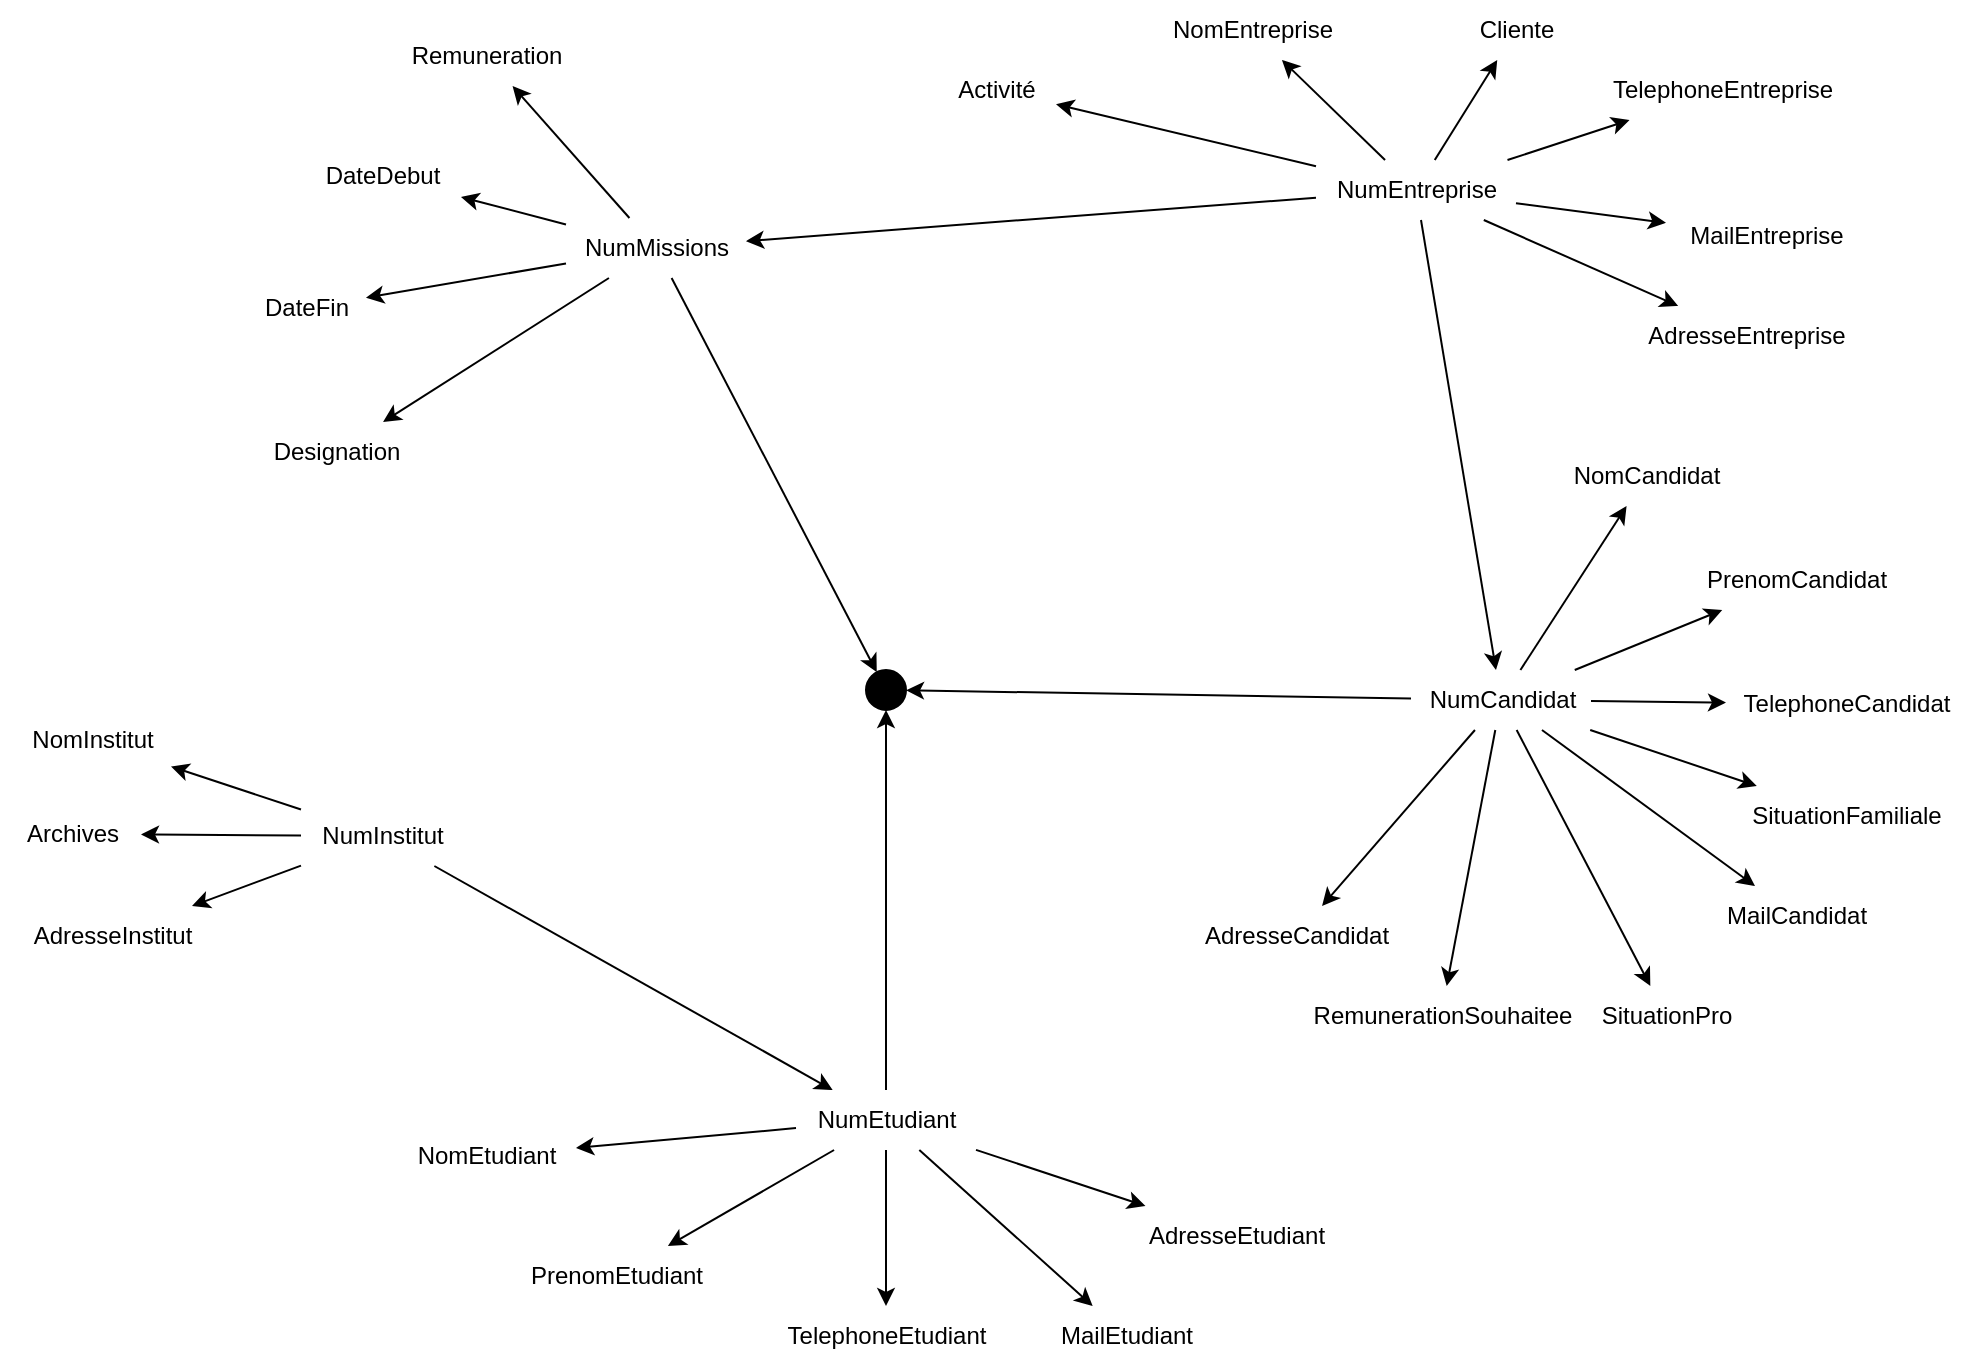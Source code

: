 <mxfile version="24.7.17">
  <diagram name="Page-1" id="irMvVU7EOaaapZmoeU0T">
    <mxGraphModel dx="1802" dy="818" grid="1" gridSize="10" guides="1" tooltips="1" connect="1" arrows="1" fold="1" page="1" pageScale="1" pageWidth="1169" pageHeight="827" math="0" shadow="0">
      <root>
        <mxCell id="0" />
        <mxCell id="1" parent="0" />
        <mxCell id="OyEkZRI3-20rRGDWFfCl-2" value="NumEntreprise" style="text;html=1;align=center;verticalAlign=middle;resizable=0;points=[];autosize=1;strokeColor=none;fillColor=none;" parent="1" vertex="1">
          <mxGeometry x="695" y="97" width="100" height="30" as="geometry" />
        </mxCell>
        <mxCell id="OyEkZRI3-20rRGDWFfCl-3" value="NomEntreprise" style="text;html=1;align=center;verticalAlign=middle;resizable=0;points=[];autosize=1;strokeColor=none;fillColor=none;" parent="1" vertex="1">
          <mxGeometry x="612.5" y="17" width="100" height="30" as="geometry" />
        </mxCell>
        <mxCell id="OyEkZRI3-20rRGDWFfCl-6" value="Activité" style="text;html=1;align=center;verticalAlign=middle;resizable=0;points=[];autosize=1;strokeColor=none;fillColor=none;" parent="1" vertex="1">
          <mxGeometry x="505" y="47" width="60" height="30" as="geometry" />
        </mxCell>
        <mxCell id="OyEkZRI3-20rRGDWFfCl-7" value="TelephoneEntreprise" style="text;html=1;align=center;verticalAlign=middle;resizable=0;points=[];autosize=1;strokeColor=none;fillColor=none;" parent="1" vertex="1">
          <mxGeometry x="832.5" y="47" width="130" height="30" as="geometry" />
        </mxCell>
        <mxCell id="OyEkZRI3-20rRGDWFfCl-8" value="Cliente" style="text;html=1;align=center;verticalAlign=middle;resizable=0;points=[];autosize=1;strokeColor=none;fillColor=none;" parent="1" vertex="1">
          <mxGeometry x="765" y="17" width="60" height="30" as="geometry" />
        </mxCell>
        <mxCell id="OyEkZRI3-20rRGDWFfCl-11" value="" style="endArrow=classic;html=1;rounded=0;" parent="1" source="OyEkZRI3-20rRGDWFfCl-2" target="OyEkZRI3-20rRGDWFfCl-3" edge="1">
          <mxGeometry width="50" height="50" relative="1" as="geometry">
            <mxPoint x="775" y="442" as="sourcePoint" />
            <mxPoint x="825" y="392" as="targetPoint" />
          </mxGeometry>
        </mxCell>
        <mxCell id="OyEkZRI3-20rRGDWFfCl-12" value="" style="endArrow=classic;html=1;rounded=0;" parent="1" source="OyEkZRI3-20rRGDWFfCl-2" target="OyEkZRI3-20rRGDWFfCl-6" edge="1">
          <mxGeometry width="50" height="50" relative="1" as="geometry">
            <mxPoint x="775" y="442" as="sourcePoint" />
            <mxPoint x="825" y="392" as="targetPoint" />
          </mxGeometry>
        </mxCell>
        <mxCell id="OyEkZRI3-20rRGDWFfCl-13" value="" style="endArrow=classic;html=1;rounded=0;" parent="1" source="OyEkZRI3-20rRGDWFfCl-2" target="OyEkZRI3-20rRGDWFfCl-7" edge="1">
          <mxGeometry width="50" height="50" relative="1" as="geometry">
            <mxPoint x="485" y="432" as="sourcePoint" />
            <mxPoint x="535" y="382" as="targetPoint" />
          </mxGeometry>
        </mxCell>
        <mxCell id="OyEkZRI3-20rRGDWFfCl-14" value="" style="endArrow=classic;html=1;rounded=0;" parent="1" source="OyEkZRI3-20rRGDWFfCl-2" target="OyEkZRI3-20rRGDWFfCl-8" edge="1">
          <mxGeometry width="50" height="50" relative="1" as="geometry">
            <mxPoint x="485" y="292" as="sourcePoint" />
            <mxPoint x="485" y="442" as="targetPoint" />
          </mxGeometry>
        </mxCell>
        <mxCell id="OyEkZRI3-20rRGDWFfCl-15" value="&lt;div&gt;NumCandidat&lt;/div&gt;" style="text;html=1;align=center;verticalAlign=middle;resizable=0;points=[];autosize=1;strokeColor=none;fillColor=none;" parent="1" vertex="1">
          <mxGeometry x="742.5" y="352" width="90" height="30" as="geometry" />
        </mxCell>
        <mxCell id="OyEkZRI3-20rRGDWFfCl-16" value="&lt;div&gt;NomCandidat&lt;/div&gt;" style="text;html=1;align=center;verticalAlign=middle;resizable=0;points=[];autosize=1;strokeColor=none;fillColor=none;" parent="1" vertex="1">
          <mxGeometry x="815" y="240" width="90" height="30" as="geometry" />
        </mxCell>
        <mxCell id="OyEkZRI3-20rRGDWFfCl-17" value="PrenomCandidat" style="text;html=1;align=center;verticalAlign=middle;resizable=0;points=[];autosize=1;strokeColor=none;fillColor=none;" parent="1" vertex="1">
          <mxGeometry x="880" y="292" width="110" height="30" as="geometry" />
        </mxCell>
        <mxCell id="OyEkZRI3-20rRGDWFfCl-18" value="TelephoneCandidat" style="text;html=1;align=center;verticalAlign=middle;resizable=0;points=[];autosize=1;strokeColor=none;fillColor=none;" parent="1" vertex="1">
          <mxGeometry x="900" y="354" width="120" height="30" as="geometry" />
        </mxCell>
        <mxCell id="OyEkZRI3-20rRGDWFfCl-19" value="MailCandidat" style="text;html=1;align=center;verticalAlign=middle;resizable=0;points=[];autosize=1;strokeColor=none;fillColor=none;" parent="1" vertex="1">
          <mxGeometry x="890" y="460" width="90" height="30" as="geometry" />
        </mxCell>
        <mxCell id="OyEkZRI3-20rRGDWFfCl-20" value="SituationFamiliale" style="text;html=1;align=center;verticalAlign=middle;resizable=0;points=[];autosize=1;strokeColor=none;fillColor=none;" parent="1" vertex="1">
          <mxGeometry x="905" y="410" width="110" height="30" as="geometry" />
        </mxCell>
        <mxCell id="OyEkZRI3-20rRGDWFfCl-22" value="SituationPro" style="text;html=1;align=center;verticalAlign=middle;resizable=0;points=[];autosize=1;strokeColor=none;fillColor=none;" parent="1" vertex="1">
          <mxGeometry x="825" y="510" width="90" height="30" as="geometry" />
        </mxCell>
        <mxCell id="OyEkZRI3-20rRGDWFfCl-23" value="RemunerationSouhaitee" style="text;html=1;align=center;verticalAlign=middle;resizable=0;points=[];autosize=1;strokeColor=none;fillColor=none;" parent="1" vertex="1">
          <mxGeometry x="682.5" y="510" width="150" height="30" as="geometry" />
        </mxCell>
        <mxCell id="OyEkZRI3-20rRGDWFfCl-25" value="" style="endArrow=classic;html=1;rounded=0;" parent="1" source="OyEkZRI3-20rRGDWFfCl-15" target="OyEkZRI3-20rRGDWFfCl-16" edge="1">
          <mxGeometry width="50" height="50" relative="1" as="geometry">
            <mxPoint x="1120" y="484" as="sourcePoint" />
            <mxPoint x="1170" y="434" as="targetPoint" />
          </mxGeometry>
        </mxCell>
        <mxCell id="OyEkZRI3-20rRGDWFfCl-26" value="" style="endArrow=classic;html=1;rounded=0;" parent="1" source="OyEkZRI3-20rRGDWFfCl-15" target="OyEkZRI3-20rRGDWFfCl-17" edge="1">
          <mxGeometry width="50" height="50" relative="1" as="geometry">
            <mxPoint x="844" y="524" as="sourcePoint" />
            <mxPoint x="870" y="614" as="targetPoint" />
          </mxGeometry>
        </mxCell>
        <mxCell id="OyEkZRI3-20rRGDWFfCl-27" value="" style="endArrow=classic;html=1;rounded=0;" parent="1" source="OyEkZRI3-20rRGDWFfCl-15" target="OyEkZRI3-20rRGDWFfCl-18" edge="1">
          <mxGeometry width="50" height="50" relative="1" as="geometry">
            <mxPoint x="1120" y="484" as="sourcePoint" />
            <mxPoint x="1170" y="434" as="targetPoint" />
          </mxGeometry>
        </mxCell>
        <mxCell id="OyEkZRI3-20rRGDWFfCl-28" value="" style="endArrow=classic;html=1;rounded=0;" parent="1" source="OyEkZRI3-20rRGDWFfCl-15" target="OyEkZRI3-20rRGDWFfCl-19" edge="1">
          <mxGeometry width="50" height="50" relative="1" as="geometry">
            <mxPoint x="1120" y="484" as="sourcePoint" />
            <mxPoint x="1170" y="434" as="targetPoint" />
          </mxGeometry>
        </mxCell>
        <mxCell id="OyEkZRI3-20rRGDWFfCl-29" value="" style="endArrow=classic;html=1;rounded=0;" parent="1" source="OyEkZRI3-20rRGDWFfCl-15" target="OyEkZRI3-20rRGDWFfCl-20" edge="1">
          <mxGeometry width="50" height="50" relative="1" as="geometry">
            <mxPoint x="1120" y="484" as="sourcePoint" />
            <mxPoint x="1170" y="434" as="targetPoint" />
          </mxGeometry>
        </mxCell>
        <mxCell id="OyEkZRI3-20rRGDWFfCl-31" value="" style="endArrow=classic;html=1;rounded=0;" parent="1" source="OyEkZRI3-20rRGDWFfCl-15" target="OyEkZRI3-20rRGDWFfCl-22" edge="1">
          <mxGeometry width="50" height="50" relative="1" as="geometry">
            <mxPoint x="1120" y="484" as="sourcePoint" />
            <mxPoint x="1170" y="434" as="targetPoint" />
          </mxGeometry>
        </mxCell>
        <mxCell id="OyEkZRI3-20rRGDWFfCl-32" value="" style="endArrow=classic;html=1;rounded=0;" parent="1" source="OyEkZRI3-20rRGDWFfCl-15" target="OyEkZRI3-20rRGDWFfCl-23" edge="1">
          <mxGeometry width="50" height="50" relative="1" as="geometry">
            <mxPoint x="1120" y="484" as="sourcePoint" />
            <mxPoint x="1170" y="434" as="targetPoint" />
          </mxGeometry>
        </mxCell>
        <mxCell id="OyEkZRI3-20rRGDWFfCl-33" value="MailEntreprise" style="text;html=1;align=center;verticalAlign=middle;resizable=0;points=[];autosize=1;strokeColor=none;fillColor=none;" parent="1" vertex="1">
          <mxGeometry x="870" y="120" width="100" height="30" as="geometry" />
        </mxCell>
        <mxCell id="OyEkZRI3-20rRGDWFfCl-34" value="" style="endArrow=classic;html=1;rounded=0;" parent="1" source="OyEkZRI3-20rRGDWFfCl-2" target="OyEkZRI3-20rRGDWFfCl-33" edge="1">
          <mxGeometry width="50" height="50" relative="1" as="geometry">
            <mxPoint x="775" y="392" as="sourcePoint" />
            <mxPoint x="825" y="342" as="targetPoint" />
          </mxGeometry>
        </mxCell>
        <mxCell id="OyEkZRI3-20rRGDWFfCl-35" value="&lt;div&gt;NumEtudiant&lt;/div&gt;" style="text;html=1;align=center;verticalAlign=middle;resizable=0;points=[];autosize=1;strokeColor=none;fillColor=none;" parent="1" vertex="1">
          <mxGeometry x="435" y="562" width="90" height="30" as="geometry" />
        </mxCell>
        <mxCell id="OyEkZRI3-20rRGDWFfCl-36" value="NomEtudiant" style="text;html=1;align=center;verticalAlign=middle;resizable=0;points=[];autosize=1;strokeColor=none;fillColor=none;" parent="1" vertex="1">
          <mxGeometry x="235" y="580" width="90" height="30" as="geometry" />
        </mxCell>
        <mxCell id="OyEkZRI3-20rRGDWFfCl-37" value="PrenomEtudiant" style="text;html=1;align=center;verticalAlign=middle;resizable=0;points=[];autosize=1;strokeColor=none;fillColor=none;" parent="1" vertex="1">
          <mxGeometry x="290" y="640" width="110" height="30" as="geometry" />
        </mxCell>
        <mxCell id="OyEkZRI3-20rRGDWFfCl-38" value="TelephoneEtudiant" style="text;html=1;align=center;verticalAlign=middle;resizable=0;points=[];autosize=1;strokeColor=none;fillColor=none;" parent="1" vertex="1">
          <mxGeometry x="420" y="670" width="120" height="30" as="geometry" />
        </mxCell>
        <mxCell id="OyEkZRI3-20rRGDWFfCl-39" value="MailEtudiant" style="text;html=1;align=center;verticalAlign=middle;resizable=0;points=[];autosize=1;strokeColor=none;fillColor=none;" parent="1" vertex="1">
          <mxGeometry x="555" y="670" width="90" height="30" as="geometry" />
        </mxCell>
        <mxCell id="OyEkZRI3-20rRGDWFfCl-42" value="" style="endArrow=classic;html=1;rounded=0;" parent="1" source="OyEkZRI3-20rRGDWFfCl-35" target="OyEkZRI3-20rRGDWFfCl-36" edge="1">
          <mxGeometry width="50" height="50" relative="1" as="geometry">
            <mxPoint x="415" y="692" as="sourcePoint" />
            <mxPoint x="465" y="642" as="targetPoint" />
          </mxGeometry>
        </mxCell>
        <mxCell id="OyEkZRI3-20rRGDWFfCl-43" value="" style="endArrow=classic;html=1;rounded=0;" parent="1" source="OyEkZRI3-20rRGDWFfCl-35" target="OyEkZRI3-20rRGDWFfCl-37" edge="1">
          <mxGeometry width="50" height="50" relative="1" as="geometry">
            <mxPoint x="415" y="692" as="sourcePoint" />
            <mxPoint x="337.5" y="568.342" as="targetPoint" />
          </mxGeometry>
        </mxCell>
        <mxCell id="OyEkZRI3-20rRGDWFfCl-44" value="" style="endArrow=classic;html=1;rounded=0;" parent="1" source="OyEkZRI3-20rRGDWFfCl-35" target="OyEkZRI3-20rRGDWFfCl-38" edge="1">
          <mxGeometry width="50" height="50" relative="1" as="geometry">
            <mxPoint x="539" y="706" as="sourcePoint" />
            <mxPoint x="610" y="690" as="targetPoint" />
          </mxGeometry>
        </mxCell>
        <mxCell id="OyEkZRI3-20rRGDWFfCl-45" value="" style="endArrow=classic;html=1;rounded=0;" parent="1" source="OyEkZRI3-20rRGDWFfCl-35" target="OyEkZRI3-20rRGDWFfCl-39" edge="1">
          <mxGeometry width="50" height="50" relative="1" as="geometry">
            <mxPoint x="549" y="716" as="sourcePoint" />
            <mxPoint x="620" y="700" as="targetPoint" />
          </mxGeometry>
        </mxCell>
        <mxCell id="OyEkZRI3-20rRGDWFfCl-47" value="NumInstitut" style="text;html=1;align=center;verticalAlign=middle;resizable=0;points=[];autosize=1;strokeColor=none;fillColor=none;" parent="1" vertex="1">
          <mxGeometry x="187.5" y="420" width="80" height="30" as="geometry" />
        </mxCell>
        <mxCell id="292yDI0gEvVVNK8xWTtN-1" value="NomInstitut" style="text;html=1;align=center;verticalAlign=middle;resizable=0;points=[];autosize=1;strokeColor=none;fillColor=none;" parent="1" vertex="1">
          <mxGeometry x="42.5" y="372" width="80" height="30" as="geometry" />
        </mxCell>
        <mxCell id="292yDI0gEvVVNK8xWTtN-2" value="&lt;div&gt;AdresseInstitut&lt;/div&gt;" style="text;html=1;align=center;verticalAlign=middle;resizable=0;points=[];autosize=1;strokeColor=none;fillColor=none;" parent="1" vertex="1">
          <mxGeometry x="42.5" y="470" width="100" height="30" as="geometry" />
        </mxCell>
        <mxCell id="292yDI0gEvVVNK8xWTtN-3" value="&lt;div&gt;Archives&lt;/div&gt;" style="text;html=1;align=center;verticalAlign=middle;resizable=0;points=[];autosize=1;strokeColor=none;fillColor=none;" parent="1" vertex="1">
          <mxGeometry x="37.5" y="419" width="70" height="30" as="geometry" />
        </mxCell>
        <mxCell id="292yDI0gEvVVNK8xWTtN-6" value="NumMissions" style="text;html=1;align=center;verticalAlign=middle;resizable=0;points=[];autosize=1;strokeColor=none;fillColor=none;" parent="1" vertex="1">
          <mxGeometry x="320" y="126" width="90" height="30" as="geometry" />
        </mxCell>
        <mxCell id="292yDI0gEvVVNK8xWTtN-7" value="&lt;div&gt;DateDebut&lt;/div&gt;" style="text;html=1;align=center;verticalAlign=middle;resizable=0;points=[];autosize=1;strokeColor=none;fillColor=none;" parent="1" vertex="1">
          <mxGeometry x="187.5" y="90" width="80" height="30" as="geometry" />
        </mxCell>
        <mxCell id="292yDI0gEvVVNK8xWTtN-8" value="DateFin" style="text;html=1;align=center;verticalAlign=middle;resizable=0;points=[];autosize=1;strokeColor=none;fillColor=none;" parent="1" vertex="1">
          <mxGeometry x="160" y="156" width="60" height="30" as="geometry" />
        </mxCell>
        <mxCell id="292yDI0gEvVVNK8xWTtN-9" value="" style="endArrow=classic;html=1;rounded=0;" parent="1" source="292yDI0gEvVVNK8xWTtN-6" target="292yDI0gEvVVNK8xWTtN-7" edge="1">
          <mxGeometry width="50" height="50" relative="1" as="geometry">
            <mxPoint x="145" y="434" as="sourcePoint" />
            <mxPoint x="195" y="384" as="targetPoint" />
          </mxGeometry>
        </mxCell>
        <mxCell id="292yDI0gEvVVNK8xWTtN-10" value="" style="endArrow=classic;html=1;rounded=0;" parent="1" source="292yDI0gEvVVNK8xWTtN-6" target="292yDI0gEvVVNK8xWTtN-8" edge="1">
          <mxGeometry width="50" height="50" relative="1" as="geometry">
            <mxPoint x="145" y="434" as="sourcePoint" />
            <mxPoint x="195" y="384" as="targetPoint" />
          </mxGeometry>
        </mxCell>
        <mxCell id="292yDI0gEvVVNK8xWTtN-11" value="" style="endArrow=classic;html=1;rounded=0;" parent="1" source="OyEkZRI3-20rRGDWFfCl-47" target="292yDI0gEvVVNK8xWTtN-1" edge="1">
          <mxGeometry width="50" height="50" relative="1" as="geometry">
            <mxPoint x="570" y="260" as="sourcePoint" />
            <mxPoint x="620" y="210" as="targetPoint" />
          </mxGeometry>
        </mxCell>
        <mxCell id="292yDI0gEvVVNK8xWTtN-12" value="" style="endArrow=classic;html=1;rounded=0;" parent="1" source="OyEkZRI3-20rRGDWFfCl-47" target="292yDI0gEvVVNK8xWTtN-2" edge="1">
          <mxGeometry width="50" height="50" relative="1" as="geometry">
            <mxPoint x="570" y="260" as="sourcePoint" />
            <mxPoint x="620" y="210" as="targetPoint" />
          </mxGeometry>
        </mxCell>
        <mxCell id="292yDI0gEvVVNK8xWTtN-13" value="" style="endArrow=classic;html=1;rounded=0;" parent="1" source="OyEkZRI3-20rRGDWFfCl-47" target="292yDI0gEvVVNK8xWTtN-3" edge="1">
          <mxGeometry width="50" height="50" relative="1" as="geometry">
            <mxPoint x="570" y="260" as="sourcePoint" />
            <mxPoint x="620" y="210" as="targetPoint" />
          </mxGeometry>
        </mxCell>
        <mxCell id="292yDI0gEvVVNK8xWTtN-14" value="" style="endArrow=classic;html=1;rounded=0;" parent="1" source="OyEkZRI3-20rRGDWFfCl-47" target="OyEkZRI3-20rRGDWFfCl-35" edge="1">
          <mxGeometry width="50" height="50" relative="1" as="geometry">
            <mxPoint x="167.5" y="530" as="sourcePoint" />
            <mxPoint x="217.5" y="480" as="targetPoint" />
          </mxGeometry>
        </mxCell>
        <mxCell id="292yDI0gEvVVNK8xWTtN-18" value="Remuneration" style="text;html=1;align=center;verticalAlign=middle;resizable=0;points=[];autosize=1;strokeColor=none;fillColor=none;" parent="1" vertex="1">
          <mxGeometry x="230" y="30" width="100" height="30" as="geometry" />
        </mxCell>
        <mxCell id="292yDI0gEvVVNK8xWTtN-19" value="" style="endArrow=classic;html=1;rounded=0;" parent="1" source="292yDI0gEvVVNK8xWTtN-6" target="292yDI0gEvVVNK8xWTtN-18" edge="1">
          <mxGeometry width="50" height="50" relative="1" as="geometry">
            <mxPoint x="575" y="200" as="sourcePoint" />
            <mxPoint x="625" y="150" as="targetPoint" />
          </mxGeometry>
        </mxCell>
        <mxCell id="292yDI0gEvVVNK8xWTtN-23" value="" style="endArrow=classic;html=1;rounded=0;" parent="1" source="OyEkZRI3-20rRGDWFfCl-2" target="292yDI0gEvVVNK8xWTtN-6" edge="1">
          <mxGeometry width="50" height="50" relative="1" as="geometry">
            <mxPoint x="390" y="590" as="sourcePoint" />
            <mxPoint x="440" y="540" as="targetPoint" />
          </mxGeometry>
        </mxCell>
        <mxCell id="292yDI0gEvVVNK8xWTtN-24" value="Designation" style="text;html=1;align=center;verticalAlign=middle;resizable=0;points=[];autosize=1;strokeColor=none;fillColor=none;" parent="1" vertex="1">
          <mxGeometry x="160" y="228" width="90" height="30" as="geometry" />
        </mxCell>
        <mxCell id="292yDI0gEvVVNK8xWTtN-25" value="" style="endArrow=classic;html=1;rounded=0;" parent="1" source="292yDI0gEvVVNK8xWTtN-6" target="292yDI0gEvVVNK8xWTtN-24" edge="1">
          <mxGeometry width="50" height="50" relative="1" as="geometry">
            <mxPoint x="212.5" y="480" as="sourcePoint" />
            <mxPoint x="346.779" y="240" as="targetPoint" />
          </mxGeometry>
        </mxCell>
        <mxCell id="292yDI0gEvVVNK8xWTtN-29" value="" style="endArrow=classic;html=1;rounded=0;" parent="1" source="292yDI0gEvVVNK8xWTtN-6" target="292yDI0gEvVVNK8xWTtN-32" edge="1">
          <mxGeometry width="50" height="50" relative="1" as="geometry">
            <mxPoint x="440" y="420" as="sourcePoint" />
            <mxPoint x="491.5" y="310" as="targetPoint" />
            <Array as="points" />
          </mxGeometry>
        </mxCell>
        <mxCell id="292yDI0gEvVVNK8xWTtN-30" value="" style="endArrow=classic;html=1;rounded=0;" parent="1" source="OyEkZRI3-20rRGDWFfCl-15" target="292yDI0gEvVVNK8xWTtN-32" edge="1">
          <mxGeometry width="50" height="50" relative="1" as="geometry">
            <mxPoint x="440" y="420" as="sourcePoint" />
            <mxPoint x="509.569" y="340" as="targetPoint" />
          </mxGeometry>
        </mxCell>
        <mxCell id="292yDI0gEvVVNK8xWTtN-31" value="" style="endArrow=classic;html=1;rounded=0;" parent="1" source="OyEkZRI3-20rRGDWFfCl-35" target="292yDI0gEvVVNK8xWTtN-32" edge="1">
          <mxGeometry width="50" height="50" relative="1" as="geometry">
            <mxPoint x="440" y="420" as="sourcePoint" />
            <mxPoint x="479.737" y="340" as="targetPoint" />
            <Array as="points" />
          </mxGeometry>
        </mxCell>
        <mxCell id="292yDI0gEvVVNK8xWTtN-32" value="" style="ellipse;whiteSpace=wrap;html=1;aspect=fixed;fillColor=#000000;fillStyle=solid;direction=south;" parent="1" vertex="1">
          <mxGeometry x="470" y="352" width="20" height="20" as="geometry" />
        </mxCell>
        <mxCell id="JdZ1ILQzORr_be05ax6E-1" value="" style="endArrow=classic;html=1;rounded=0;" edge="1" parent="1" source="OyEkZRI3-20rRGDWFfCl-2" target="OyEkZRI3-20rRGDWFfCl-15">
          <mxGeometry width="50" height="50" relative="1" as="geometry">
            <mxPoint x="560" y="450" as="sourcePoint" />
            <mxPoint x="610" y="400" as="targetPoint" />
          </mxGeometry>
        </mxCell>
        <mxCell id="JdZ1ILQzORr_be05ax6E-2" value="AdresseCandidat" style="text;html=1;align=center;verticalAlign=middle;resizable=0;points=[];autosize=1;strokeColor=none;fillColor=none;" vertex="1" parent="1">
          <mxGeometry x="630" y="470" width="110" height="30" as="geometry" />
        </mxCell>
        <mxCell id="JdZ1ILQzORr_be05ax6E-3" value="" style="endArrow=classic;html=1;rounded=0;" edge="1" parent="1" source="OyEkZRI3-20rRGDWFfCl-15" target="JdZ1ILQzORr_be05ax6E-2">
          <mxGeometry width="50" height="50" relative="1" as="geometry">
            <mxPoint x="560" y="400" as="sourcePoint" />
            <mxPoint x="610" y="350" as="targetPoint" />
          </mxGeometry>
        </mxCell>
        <mxCell id="JdZ1ILQzORr_be05ax6E-4" value="AdresseEtudiant" style="text;html=1;align=center;verticalAlign=middle;resizable=0;points=[];autosize=1;strokeColor=none;fillColor=none;" vertex="1" parent="1">
          <mxGeometry x="600" y="620" width="110" height="30" as="geometry" />
        </mxCell>
        <mxCell id="JdZ1ILQzORr_be05ax6E-6" value="" style="endArrow=classic;html=1;rounded=0;" edge="1" parent="1" source="OyEkZRI3-20rRGDWFfCl-35" target="JdZ1ILQzORr_be05ax6E-4">
          <mxGeometry width="50" height="50" relative="1" as="geometry">
            <mxPoint x="490.0" y="572" as="sourcePoint" />
            <mxPoint x="607.58" y="430" as="targetPoint" />
          </mxGeometry>
        </mxCell>
        <mxCell id="JdZ1ILQzORr_be05ax6E-7" value="" style="endArrow=classic;html=1;rounded=0;" edge="1" parent="1" source="OyEkZRI3-20rRGDWFfCl-2" target="JdZ1ILQzORr_be05ax6E-8">
          <mxGeometry width="50" height="50" relative="1" as="geometry">
            <mxPoint x="560" y="350" as="sourcePoint" />
            <mxPoint x="890" y="190" as="targetPoint" />
          </mxGeometry>
        </mxCell>
        <mxCell id="JdZ1ILQzORr_be05ax6E-8" value="AdresseEntreprise" style="text;html=1;align=center;verticalAlign=middle;resizable=0;points=[];autosize=1;strokeColor=none;fillColor=none;" vertex="1" parent="1">
          <mxGeometry x="850" y="170" width="120" height="30" as="geometry" />
        </mxCell>
      </root>
    </mxGraphModel>
  </diagram>
</mxfile>
